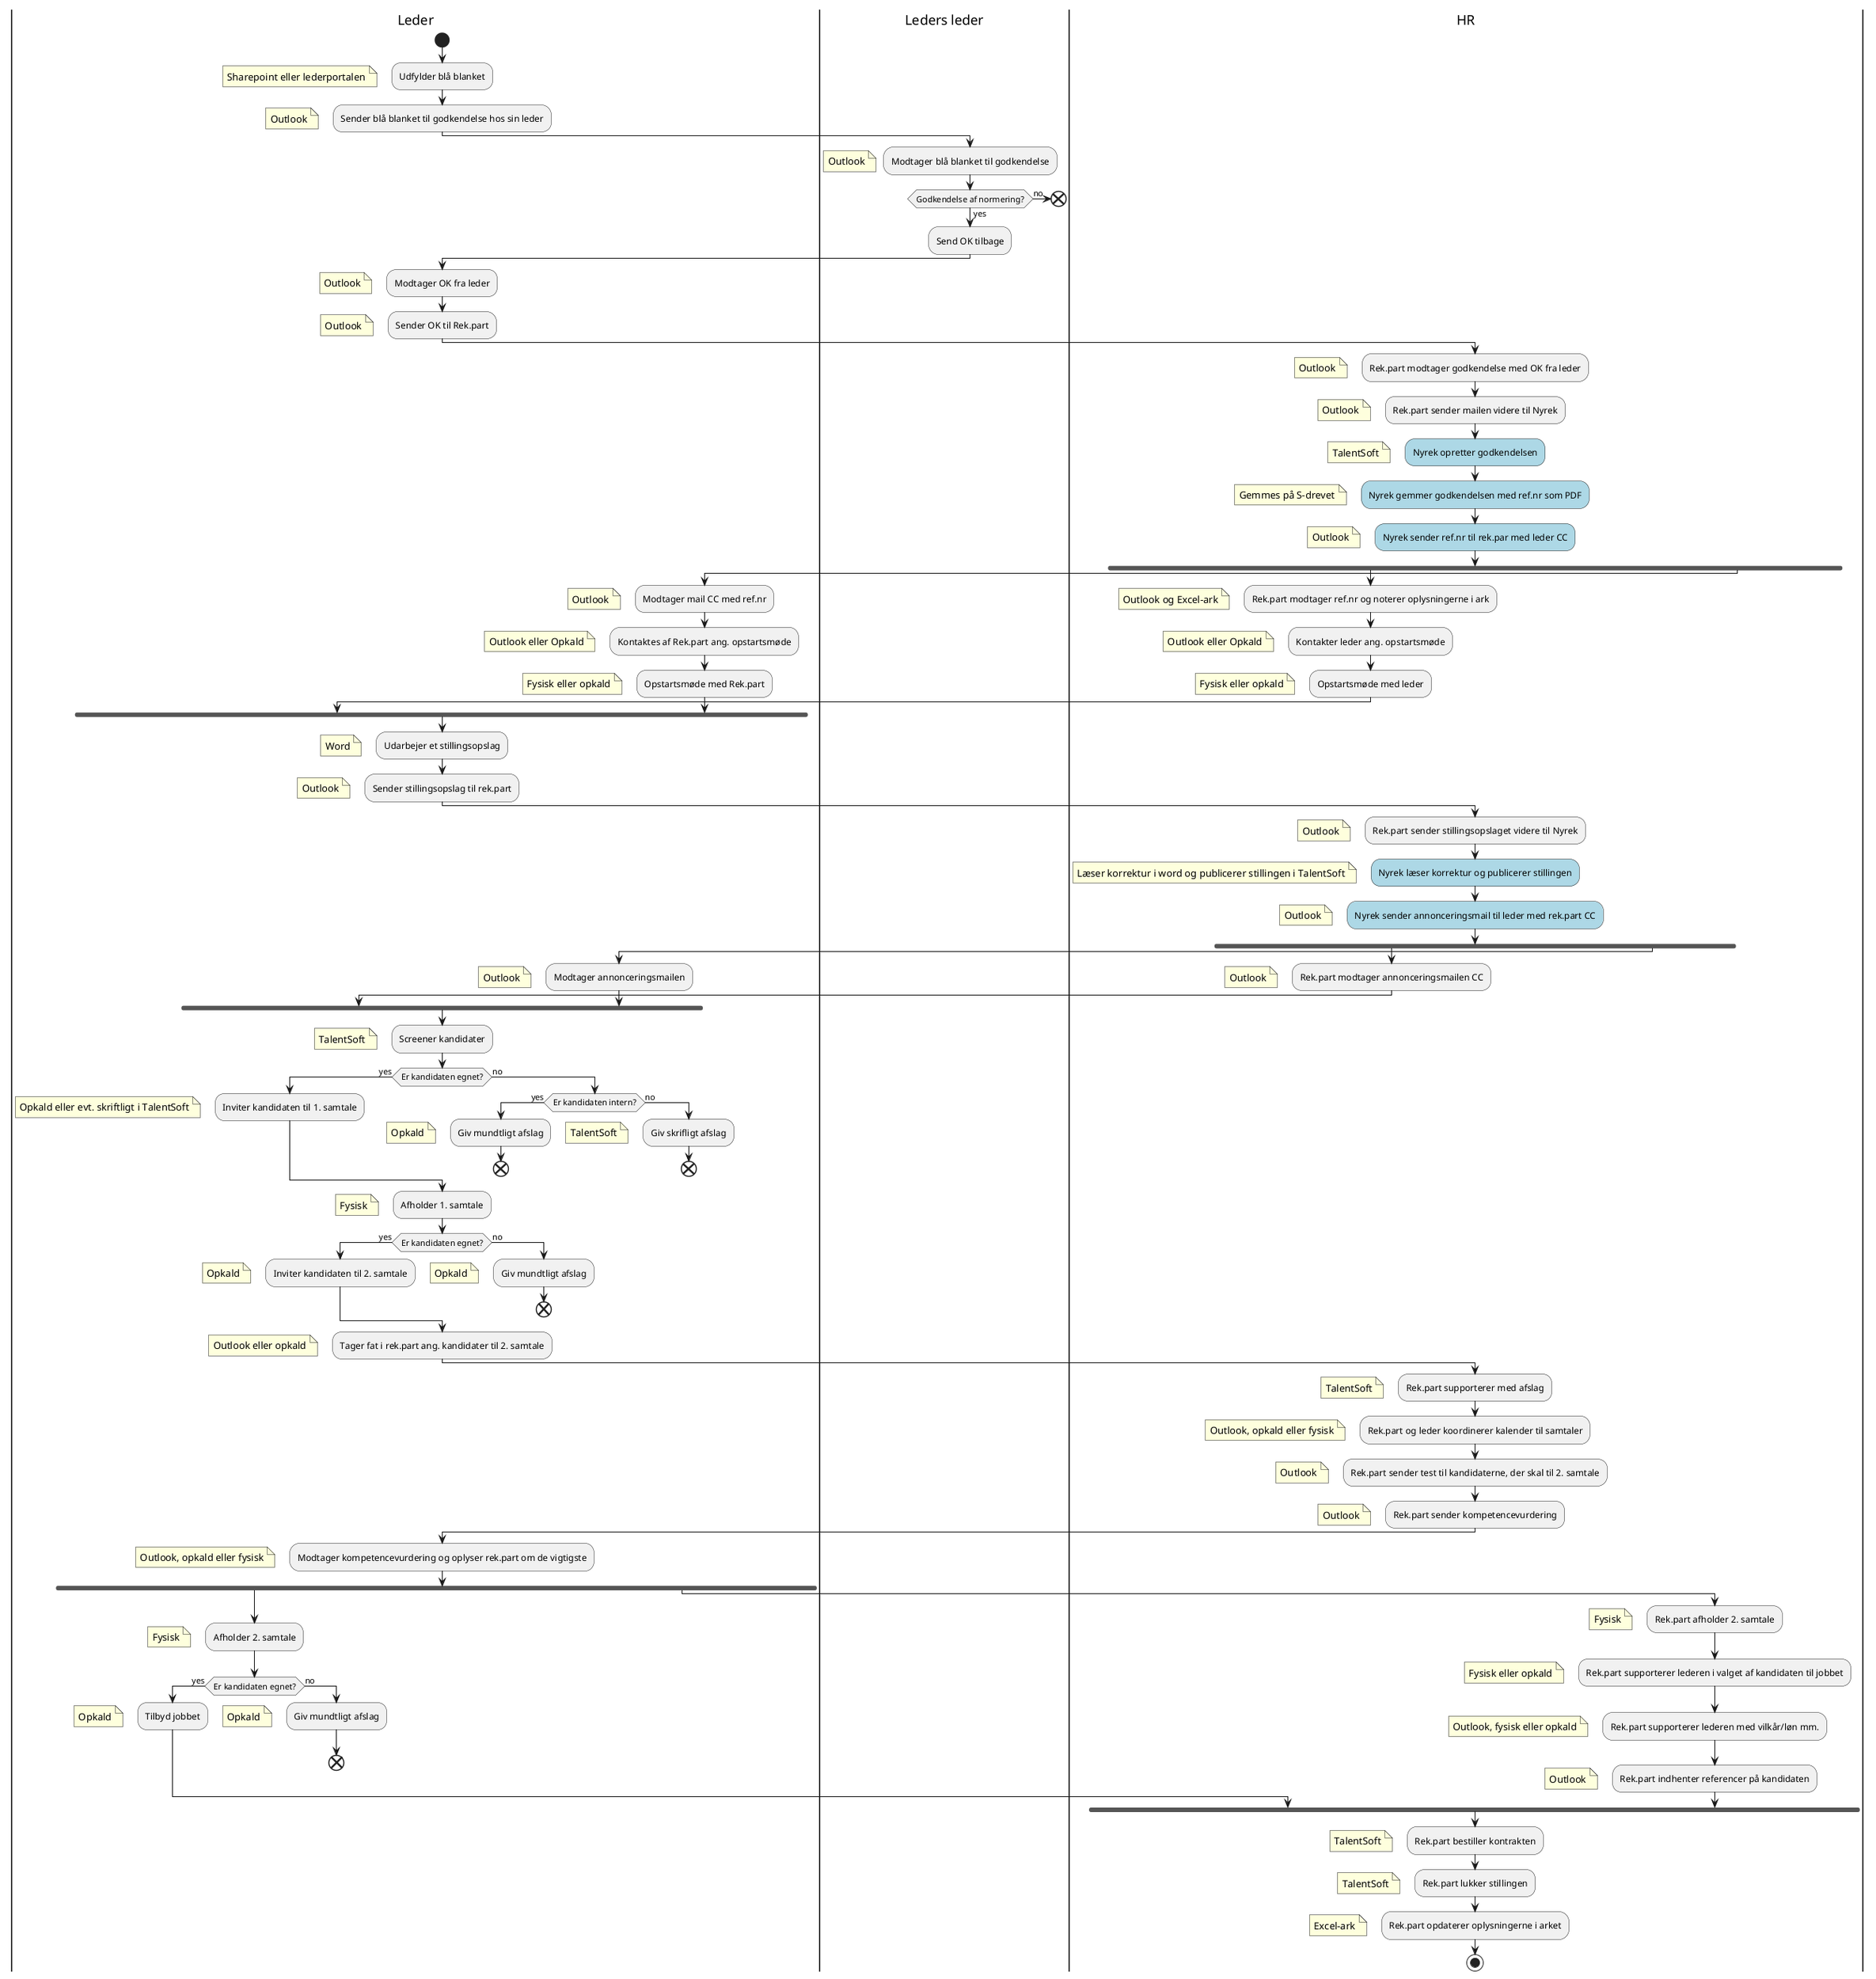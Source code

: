 @startuml 
|Leder|
start
:Udfylder blå blanket;
floating note left: Sharepoint eller lederportalen
:Sender blå blanket til godkendelse hos sin leder;
floating note left: Outlook
|Leders leder| 
:Modtager blå blanket til godkendelse;
floating note left: Outlook 
if(Godkendelse af normering?) then (yes)
    :Send OK tilbage;
else(no)
    end
endif 
|Leder| 
:Modtager OK fra leder; 
floating note left: Outlook
:Sender OK til Rek.part; 
floating note left: Outlook
|HR|
:Rek.part modtager godkendelse med OK fra leder;
floating note left: Outlook
:Rek.part sender mailen videre til Nyrek; 
floating note left: Outlook
#LightBlue:Nyrek opretter godkendelsen; 
floating note left: TalentSoft
#LightBlue:Nyrek gemmer godkendelsen med ref.nr som PDF;
floating note left: Gemmes på S-drevet 
#LightBlue:Nyrek sender ref.nr til rek.par med leder CC;
floating note left: Outlook
Fork 
:Rek.part modtager ref.nr og noterer oplysningerne i ark;
floating note left: Outlook og Excel-ark
:Kontakter leder ang. opstartsmøde;
floating note left: Outlook eller Opkald
:Opstartsmøde med leder;
floating note left: Fysisk eller opkald 
Fork again 
|Leder|
:Modtager mail CC med ref.nr;
floating note left: Outlook
:Kontaktes af Rek.part ang. opstartsmøde; 
floating note left: Outlook eller Opkald
:Opstartsmøde med Rek.part; 
floating note left: Fysisk eller opkald
End fork 
|Leder|
:Udarbejer et stillingsopslag;
floating note left: Word 
:Sender stillingsopslag til rek.part;
floating note left: Outlook 
|HR|
:Rek.part sender stillingsopslaget videre til Nyrek; 
floating note left: Outlook
#LightBlue:Nyrek læser korrektur og publicerer stillingen;
floating note left: Læser korrektur i word og publicerer stillingen i TalentSoft
#LightBlue:Nyrek sender annonceringsmail til leder med rek.part CC;
floating note left: Outlook
Fork 
:Rek.part modtager annonceringsmailen CC; 
floating note left: Outlook
Fork again
|Leder|
:Modtager annonceringsmailen; 
floating note left: Outlook
End fork
|Leder| 
:Screener kandidater; 
floating note left: TalentSoft
If (Er kandidaten egnet?) then (yes)
    :Inviter kandidaten til 1. samtale;
    floating note left: Opkald eller evt. skriftligt i TalentSoft
else (no) 
    if(Er kandidaten intern?) then (yes)
        :Giv mundtligt afslag;
        floating note left: Opkald
        end
    else (no) 
        :Giv skrifligt afslag;
        floating note left: TalentSoft
        end
    endif
Endif 
|Leder|
:Afholder 1. samtale; 
floating note left: Fysisk 
If (Er kandidaten egnet?) then (yes) 
    :Inviter kandidaten til 2. samtale; 
    floating note left: Opkald
else (no) 
    :Giv mundtligt afslag; 
    floating note left: Opkald
    end 
endif 
|Leder|
:Tager fat i rek.part ang. kandidater til 2. samtale; 
floating note left: Outlook eller opkald
|HR|
:Rek.part supporterer med afslag;
floating note left: TalentSoft
:Rek.part og leder koordinerer kalender til samtaler;
floating note left: Outlook, opkald eller fysisk
:Rek.part sender test til kandidaterne, der skal til 2. samtale;
floating note left: Outlook
:Rek.part sender kompetencevurdering;
floating note left: Outlook 
|Leder| 
:Modtager kompetencevurdering og oplyser rek.part om de vigtigste;
floating note left: Outlook, opkald eller fysisk
Fork 
:Afholder 2. samtale; 
floating note left: Fysisk
if (Er kandidaten egnet?) then (yes)
    :Tilbyd jobbet; 
    floating note left: Opkald
else (no)
    :Giv mundtligt afslag; 
    floating note left: Opkald
    end
endif
Fork again
|HR|
:Rek.part afholder 2. samtale;
floating note left: Fysisk
:Rek.part supporterer lederen i valget af kandidaten til jobbet;
floating note left: Fysisk eller opkald 
:Rek.part supporterer lederen med vilkår/løn mm.; 
floating note left: Outlook, fysisk eller opkald 
:Rek.part indhenter referencer på kandidaten;
floating note left: Outlook 
End fork
|HR|
:Rek.part bestiller kontrakten; 
floating note left: TalentSoft
:Rek.part lukker stillingen;
floating note left: TalentSoft
:Rek.part opdaterer oplysningerne i arket;
floating note left: Excel-ark
stop
@enduml
